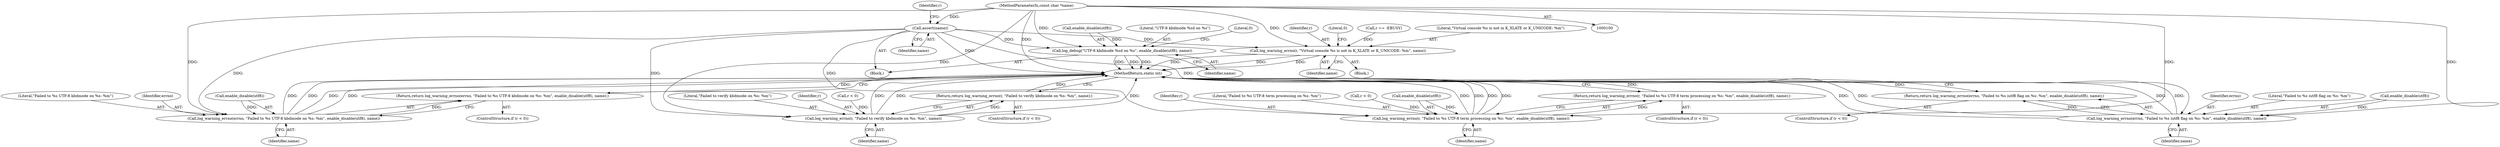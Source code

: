 digraph "0_systemd_9725f1a10f80f5e0ae7d9b60547458622aeb322f_2@API" {
"1000107" [label="(Call,assert(name))"];
"1000101" [label="(MethodParameterIn,const char *name)"];
"1000119" [label="(Call,log_warning_errno(r, \"Virtual console %s is not in K_XLATE or K_UNICODE: %m\", name))"];
"1000131" [label="(Call,log_warning_errno(r, \"Failed to verify kbdmode on %s: %m\", name))"];
"1000130" [label="(Return,return log_warning_errno(r, \"Failed to verify kbdmode on %s: %m\", name);)"];
"1000149" [label="(Call,log_warning_errno(errno, \"Failed to %s UTF-8 kbdmode on %s: %m\", enable_disable(utf8), name))"];
"1000148" [label="(Return,return log_warning_errno(errno, \"Failed to %s UTF-8 kbdmode on %s: %m\", enable_disable(utf8), name);)"];
"1000170" [label="(Call,log_warning_errno(r, \"Failed to %s UTF-8 term processing on %s: %m\", enable_disable(utf8), name))"];
"1000169" [label="(Return,return log_warning_errno(r, \"Failed to %s UTF-8 term processing on %s: %m\", enable_disable(utf8), name);)"];
"1000205" [label="(Call,log_warning_errno(errno, \"Failed to %s iutf8 flag on %s: %m\", enable_disable(utf8), name))"];
"1000204" [label="(Return,return log_warning_errno(errno, \"Failed to %s iutf8 flag on %s: %m\", enable_disable(utf8), name);)"];
"1000211" [label="(Call,log_debug(\"UTF-8 kbdmode %sd on %s\", enable_disable(utf8), name))"];
"1000165" [label="(ControlStructure,if (r < 0))"];
"1000172" [label="(Literal,\"Failed to %s UTF-8 term processing on %s: %m\")"];
"1000122" [label="(Identifier,name)"];
"1000169" [label="(Return,return log_warning_errno(r, \"Failed to %s UTF-8 term processing on %s: %m\", enable_disable(utf8), name);)"];
"1000114" [label="(Call,r == -EBUSY)"];
"1000170" [label="(Call,log_warning_errno(r, \"Failed to %s UTF-8 term processing on %s: %m\", enable_disable(utf8), name))"];
"1000200" [label="(ControlStructure,if (r < 0))"];
"1000126" [label="(ControlStructure,if (r < 0))"];
"1000218" [label="(MethodReturn,static int)"];
"1000101" [label="(MethodParameterIn,const char *name)"];
"1000148" [label="(Return,return log_warning_errno(errno, \"Failed to %s UTF-8 kbdmode on %s: %m\", enable_disable(utf8), name);)"];
"1000118" [label="(Block,)"];
"1000152" [label="(Call,enable_disable(utf8))"];
"1000144" [label="(ControlStructure,if (r < 0))"];
"1000166" [label="(Call,r < 0)"];
"1000206" [label="(Identifier,errno)"];
"1000173" [label="(Call,enable_disable(utf8))"];
"1000207" [label="(Literal,\"Failed to %s iutf8 flag on %s: %m\")"];
"1000213" [label="(Call,enable_disable(utf8))"];
"1000107" [label="(Call,assert(name))"];
"1000108" [label="(Identifier,name)"];
"1000205" [label="(Call,log_warning_errno(errno, \"Failed to %s iutf8 flag on %s: %m\", enable_disable(utf8), name))"];
"1000133" [label="(Literal,\"Failed to verify kbdmode on %s: %m\")"];
"1000208" [label="(Call,enable_disable(utf8))"];
"1000154" [label="(Identifier,name)"];
"1000151" [label="(Literal,\"Failed to %s UTF-8 kbdmode on %s: %m\")"];
"1000110" [label="(Identifier,r)"];
"1000210" [label="(Identifier,name)"];
"1000131" [label="(Call,log_warning_errno(r, \"Failed to verify kbdmode on %s: %m\", name))"];
"1000150" [label="(Identifier,errno)"];
"1000171" [label="(Identifier,r)"];
"1000215" [label="(Identifier,name)"];
"1000212" [label="(Literal,\"UTF-8 kbdmode %sd on %s\")"];
"1000149" [label="(Call,log_warning_errno(errno, \"Failed to %s UTF-8 kbdmode on %s: %m\", enable_disable(utf8), name))"];
"1000121" [label="(Literal,\"Virtual console %s is not in K_XLATE or K_UNICODE: %m\")"];
"1000217" [label="(Literal,0)"];
"1000130" [label="(Return,return log_warning_errno(r, \"Failed to verify kbdmode on %s: %m\", name);)"];
"1000204" [label="(Return,return log_warning_errno(errno, \"Failed to %s iutf8 flag on %s: %m\", enable_disable(utf8), name);)"];
"1000104" [label="(Block,)"];
"1000134" [label="(Identifier,name)"];
"1000132" [label="(Identifier,r)"];
"1000127" [label="(Call,r < 0)"];
"1000175" [label="(Identifier,name)"];
"1000120" [label="(Identifier,r)"];
"1000124" [label="(Literal,0)"];
"1000119" [label="(Call,log_warning_errno(r, \"Virtual console %s is not in K_XLATE or K_UNICODE: %m\", name))"];
"1000211" [label="(Call,log_debug(\"UTF-8 kbdmode %sd on %s\", enable_disable(utf8), name))"];
"1000107" -> "1000104"  [label="AST: "];
"1000107" -> "1000108"  [label="CFG: "];
"1000108" -> "1000107"  [label="AST: "];
"1000110" -> "1000107"  [label="CFG: "];
"1000107" -> "1000218"  [label="DDG: "];
"1000101" -> "1000107"  [label="DDG: "];
"1000107" -> "1000119"  [label="DDG: "];
"1000107" -> "1000131"  [label="DDG: "];
"1000107" -> "1000149"  [label="DDG: "];
"1000107" -> "1000170"  [label="DDG: "];
"1000107" -> "1000205"  [label="DDG: "];
"1000107" -> "1000211"  [label="DDG: "];
"1000101" -> "1000100"  [label="AST: "];
"1000101" -> "1000218"  [label="DDG: "];
"1000101" -> "1000119"  [label="DDG: "];
"1000101" -> "1000131"  [label="DDG: "];
"1000101" -> "1000149"  [label="DDG: "];
"1000101" -> "1000170"  [label="DDG: "];
"1000101" -> "1000205"  [label="DDG: "];
"1000101" -> "1000211"  [label="DDG: "];
"1000119" -> "1000118"  [label="AST: "];
"1000119" -> "1000122"  [label="CFG: "];
"1000120" -> "1000119"  [label="AST: "];
"1000121" -> "1000119"  [label="AST: "];
"1000122" -> "1000119"  [label="AST: "];
"1000124" -> "1000119"  [label="CFG: "];
"1000119" -> "1000218"  [label="DDG: "];
"1000119" -> "1000218"  [label="DDG: "];
"1000119" -> "1000218"  [label="DDG: "];
"1000114" -> "1000119"  [label="DDG: "];
"1000131" -> "1000130"  [label="AST: "];
"1000131" -> "1000134"  [label="CFG: "];
"1000132" -> "1000131"  [label="AST: "];
"1000133" -> "1000131"  [label="AST: "];
"1000134" -> "1000131"  [label="AST: "];
"1000130" -> "1000131"  [label="CFG: "];
"1000131" -> "1000218"  [label="DDG: "];
"1000131" -> "1000218"  [label="DDG: "];
"1000131" -> "1000218"  [label="DDG: "];
"1000131" -> "1000130"  [label="DDG: "];
"1000127" -> "1000131"  [label="DDG: "];
"1000130" -> "1000126"  [label="AST: "];
"1000218" -> "1000130"  [label="CFG: "];
"1000130" -> "1000218"  [label="DDG: "];
"1000149" -> "1000148"  [label="AST: "];
"1000149" -> "1000154"  [label="CFG: "];
"1000150" -> "1000149"  [label="AST: "];
"1000151" -> "1000149"  [label="AST: "];
"1000152" -> "1000149"  [label="AST: "];
"1000154" -> "1000149"  [label="AST: "];
"1000148" -> "1000149"  [label="CFG: "];
"1000149" -> "1000218"  [label="DDG: "];
"1000149" -> "1000218"  [label="DDG: "];
"1000149" -> "1000218"  [label="DDG: "];
"1000149" -> "1000218"  [label="DDG: "];
"1000149" -> "1000148"  [label="DDG: "];
"1000152" -> "1000149"  [label="DDG: "];
"1000148" -> "1000144"  [label="AST: "];
"1000218" -> "1000148"  [label="CFG: "];
"1000148" -> "1000218"  [label="DDG: "];
"1000170" -> "1000169"  [label="AST: "];
"1000170" -> "1000175"  [label="CFG: "];
"1000171" -> "1000170"  [label="AST: "];
"1000172" -> "1000170"  [label="AST: "];
"1000173" -> "1000170"  [label="AST: "];
"1000175" -> "1000170"  [label="AST: "];
"1000169" -> "1000170"  [label="CFG: "];
"1000170" -> "1000218"  [label="DDG: "];
"1000170" -> "1000218"  [label="DDG: "];
"1000170" -> "1000218"  [label="DDG: "];
"1000170" -> "1000218"  [label="DDG: "];
"1000170" -> "1000169"  [label="DDG: "];
"1000166" -> "1000170"  [label="DDG: "];
"1000173" -> "1000170"  [label="DDG: "];
"1000169" -> "1000165"  [label="AST: "];
"1000218" -> "1000169"  [label="CFG: "];
"1000169" -> "1000218"  [label="DDG: "];
"1000205" -> "1000204"  [label="AST: "];
"1000205" -> "1000210"  [label="CFG: "];
"1000206" -> "1000205"  [label="AST: "];
"1000207" -> "1000205"  [label="AST: "];
"1000208" -> "1000205"  [label="AST: "];
"1000210" -> "1000205"  [label="AST: "];
"1000204" -> "1000205"  [label="CFG: "];
"1000205" -> "1000218"  [label="DDG: "];
"1000205" -> "1000218"  [label="DDG: "];
"1000205" -> "1000218"  [label="DDG: "];
"1000205" -> "1000218"  [label="DDG: "];
"1000205" -> "1000204"  [label="DDG: "];
"1000208" -> "1000205"  [label="DDG: "];
"1000204" -> "1000200"  [label="AST: "];
"1000218" -> "1000204"  [label="CFG: "];
"1000204" -> "1000218"  [label="DDG: "];
"1000211" -> "1000104"  [label="AST: "];
"1000211" -> "1000215"  [label="CFG: "];
"1000212" -> "1000211"  [label="AST: "];
"1000213" -> "1000211"  [label="AST: "];
"1000215" -> "1000211"  [label="AST: "];
"1000217" -> "1000211"  [label="CFG: "];
"1000211" -> "1000218"  [label="DDG: "];
"1000211" -> "1000218"  [label="DDG: "];
"1000211" -> "1000218"  [label="DDG: "];
"1000213" -> "1000211"  [label="DDG: "];
}
